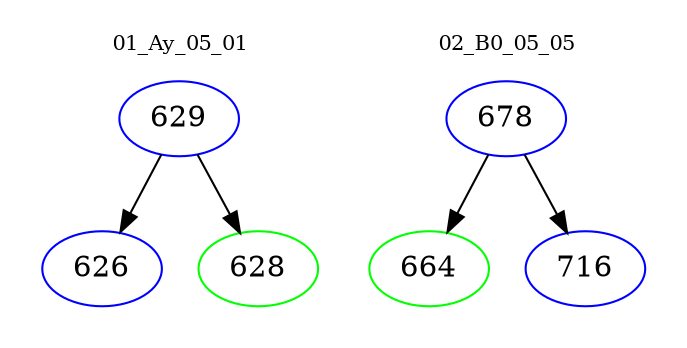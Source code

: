 digraph{
subgraph cluster_0 {
color = white
label = "01_Ay_05_01";
fontsize=10;
T0_629 [label="629", color="blue"]
T0_629 -> T0_626 [color="black"]
T0_626 [label="626", color="blue"]
T0_629 -> T0_628 [color="black"]
T0_628 [label="628", color="green"]
}
subgraph cluster_1 {
color = white
label = "02_B0_05_05";
fontsize=10;
T1_678 [label="678", color="blue"]
T1_678 -> T1_664 [color="black"]
T1_664 [label="664", color="green"]
T1_678 -> T1_716 [color="black"]
T1_716 [label="716", color="blue"]
}
}

